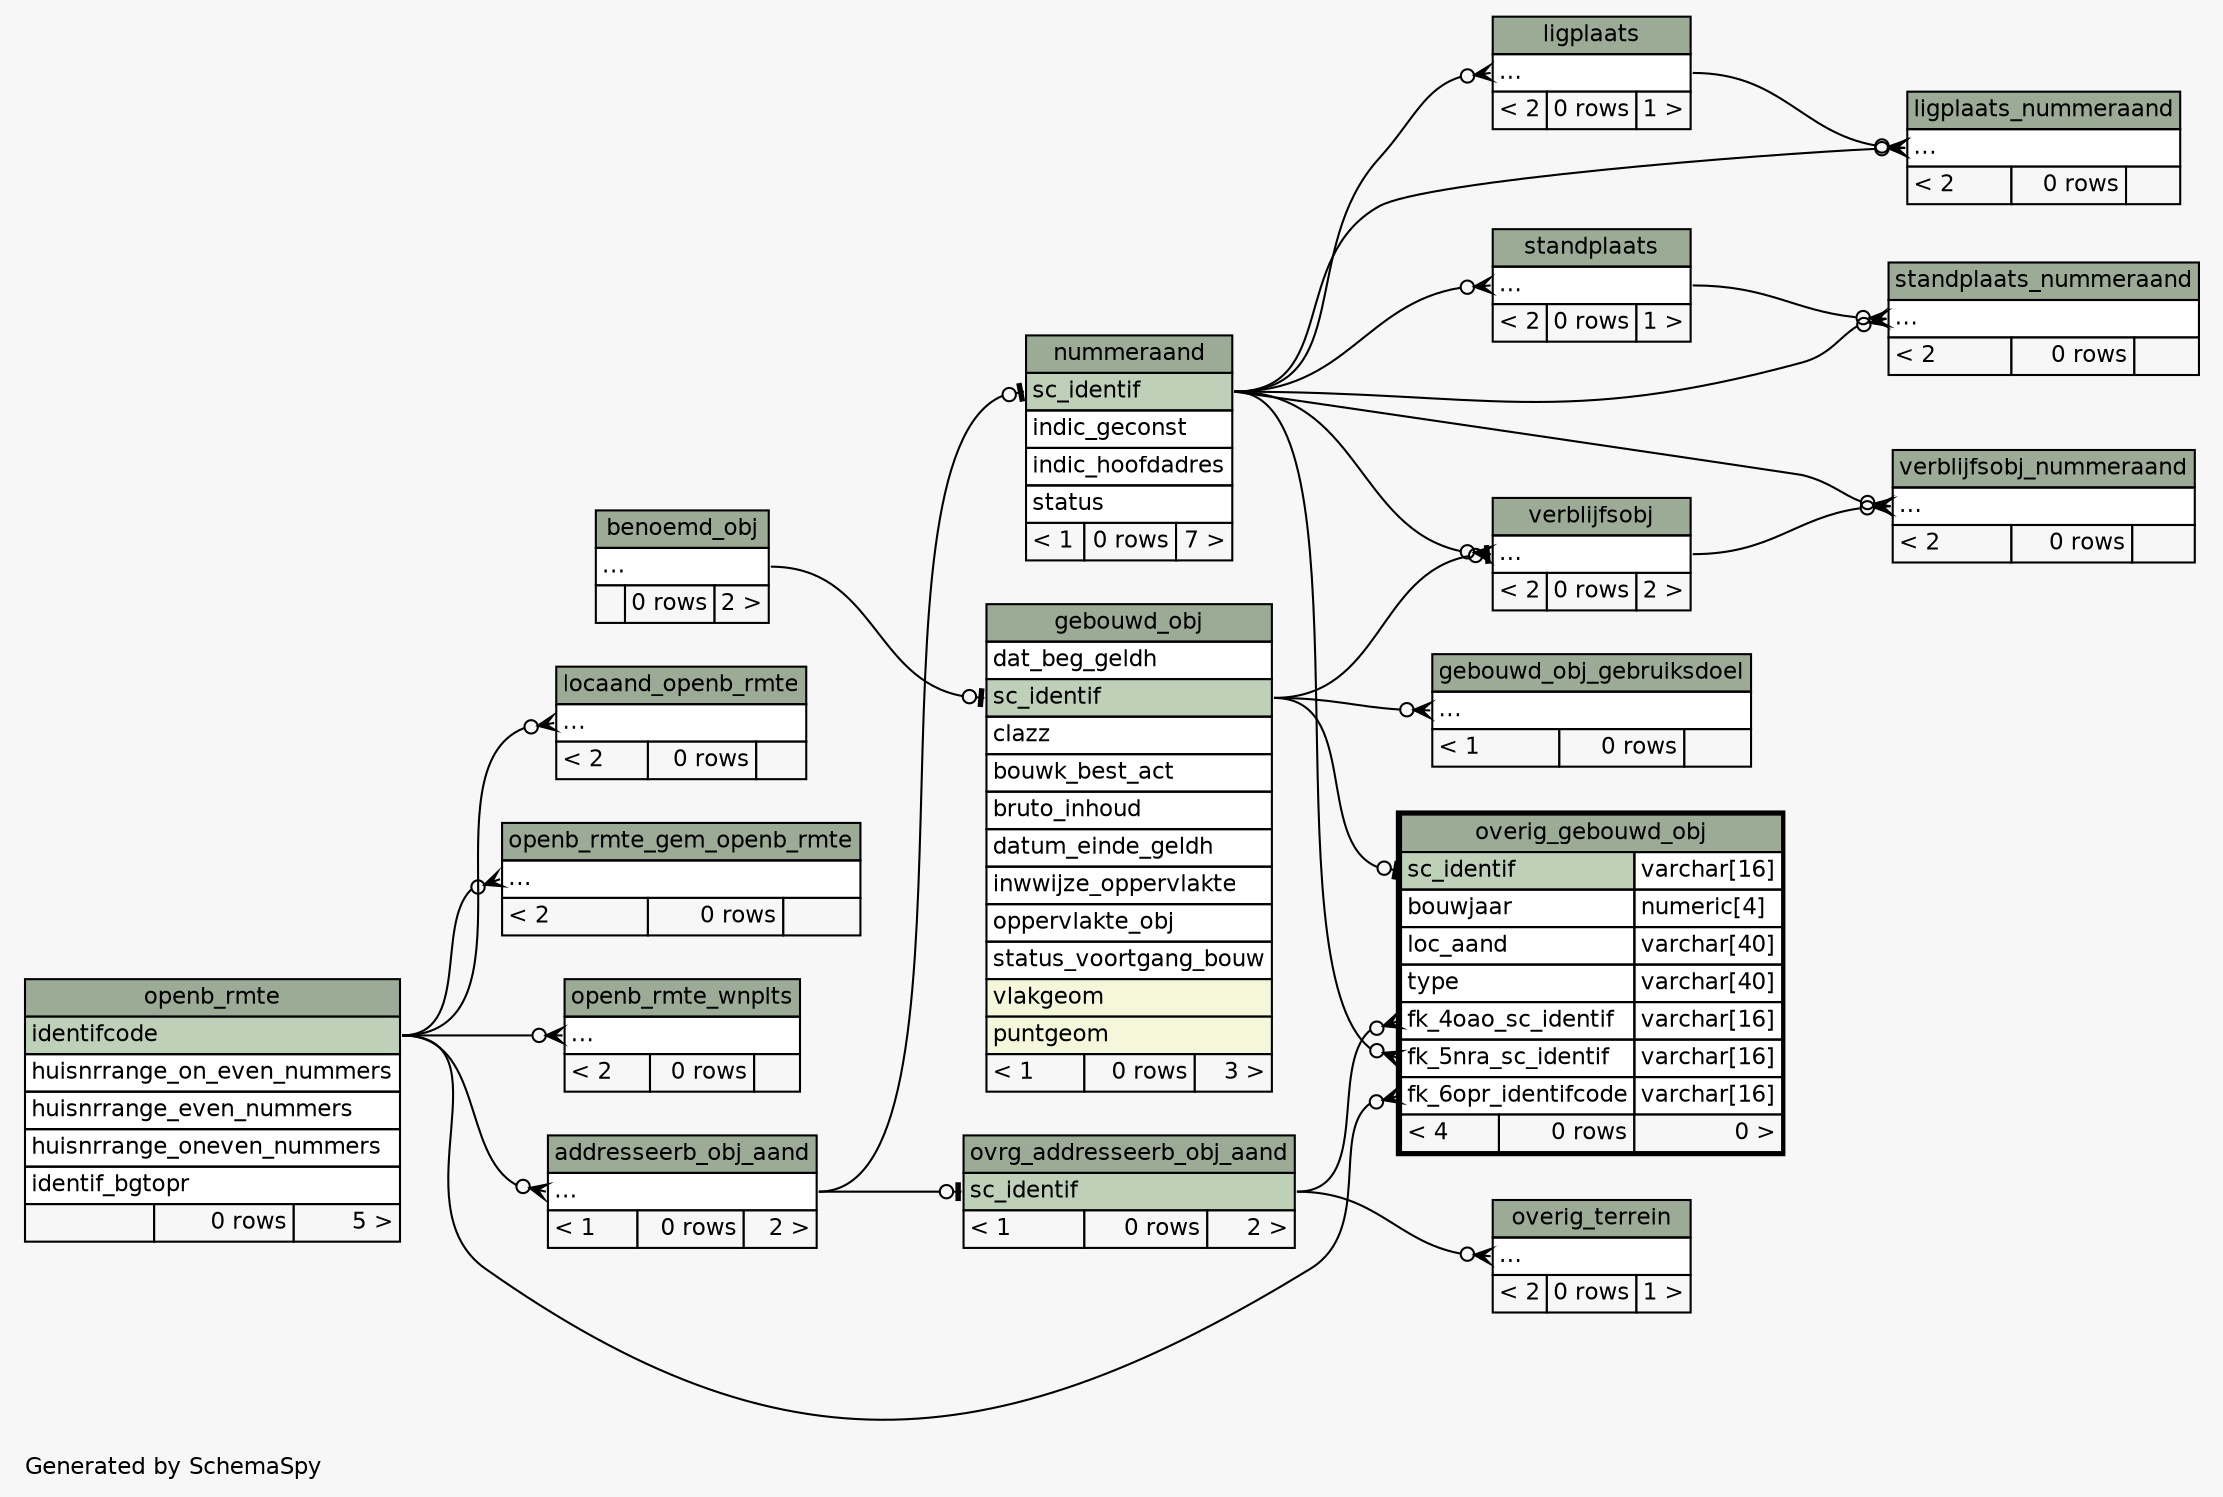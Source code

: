 // dot 2.40.1 on Linux 4.18.0-13-generic
// SchemaSpy rev Unknown
digraph "twoDegreesRelationshipsDiagram" {
  graph [
    rankdir="RL"
    bgcolor="#f7f7f7"
    label="\nGenerated by SchemaSpy"
    labeljust="l"
    nodesep="0.18"
    ranksep="0.46"
    fontname="Helvetica"
    fontsize="11"
  ];
  node [
    fontname="Helvetica"
    fontsize="11"
    shape="plaintext"
  ];
  edge [
    arrowsize="0.8"
  ];
  "addresseerb_obj_aand":"elipses":w -> "openb_rmte":"identifcode":e [arrowhead=none dir=back arrowtail=crowodot];
  "gebouwd_obj":"sc_identif":w -> "benoemd_obj":"elipses":e [arrowhead=none dir=back arrowtail=teeodot];
  "gebouwd_obj_gebruiksdoel":"elipses":w -> "gebouwd_obj":"sc_identif":e [arrowhead=none dir=back arrowtail=crowodot];
  "ligplaats":"elipses":w -> "nummeraand":"sc_identif":e [arrowhead=none dir=back arrowtail=crowodot];
  "ligplaats_nummeraand":"elipses":w -> "ligplaats":"elipses":e [arrowhead=none dir=back arrowtail=crowodot];
  "ligplaats_nummeraand":"elipses":w -> "nummeraand":"sc_identif":e [arrowhead=none dir=back arrowtail=crowodot];
  "locaand_openb_rmte":"elipses":w -> "openb_rmte":"identifcode":e [arrowhead=none dir=back arrowtail=crowodot];
  "nummeraand":"sc_identif":w -> "addresseerb_obj_aand":"elipses":e [arrowhead=none dir=back arrowtail=teeodot];
  "openb_rmte_gem_openb_rmte":"elipses":w -> "openb_rmte":"identifcode":e [arrowhead=none dir=back arrowtail=crowodot];
  "openb_rmte_wnplts":"elipses":w -> "openb_rmte":"identifcode":e [arrowhead=none dir=back arrowtail=crowodot];
  "overig_gebouwd_obj":"fk_4oao_sc_identif":w -> "ovrg_addresseerb_obj_aand":"sc_identif":e [arrowhead=none dir=back arrowtail=crowodot];
  "overig_gebouwd_obj":"fk_5nra_sc_identif":w -> "nummeraand":"sc_identif":e [arrowhead=none dir=back arrowtail=crowodot];
  "overig_gebouwd_obj":"fk_6opr_identifcode":w -> "openb_rmte":"identifcode":e [arrowhead=none dir=back arrowtail=crowodot];
  "overig_gebouwd_obj":"sc_identif":w -> "gebouwd_obj":"sc_identif":e [arrowhead=none dir=back arrowtail=teeodot];
  "overig_terrein":"elipses":w -> "ovrg_addresseerb_obj_aand":"sc_identif":e [arrowhead=none dir=back arrowtail=crowodot];
  "ovrg_addresseerb_obj_aand":"sc_identif":w -> "addresseerb_obj_aand":"elipses":e [arrowhead=none dir=back arrowtail=teeodot];
  "standplaats":"elipses":w -> "nummeraand":"sc_identif":e [arrowhead=none dir=back arrowtail=crowodot];
  "standplaats_nummeraand":"elipses":w -> "standplaats":"elipses":e [arrowhead=none dir=back arrowtail=crowodot];
  "standplaats_nummeraand":"elipses":w -> "nummeraand":"sc_identif":e [arrowhead=none dir=back arrowtail=crowodot];
  "verblijfsobj":"elipses":w -> "nummeraand":"sc_identif":e [arrowhead=none dir=back arrowtail=crowodot];
  "verblijfsobj":"elipses":w -> "gebouwd_obj":"sc_identif":e [arrowhead=none dir=back arrowtail=teeodot];
  "verblijfsobj_nummeraand":"elipses":w -> "verblijfsobj":"elipses":e [arrowhead=none dir=back arrowtail=crowodot];
  "verblijfsobj_nummeraand":"elipses":w -> "nummeraand":"sc_identif":e [arrowhead=none dir=back arrowtail=crowodot];
  "addresseerb_obj_aand" [
    label=<
    <TABLE BORDER="0" CELLBORDER="1" CELLSPACING="0" BGCOLOR="#ffffff">
      <TR><TD COLSPAN="3" BGCOLOR="#9bab96" ALIGN="CENTER">addresseerb_obj_aand</TD></TR>
      <TR><TD PORT="elipses" COLSPAN="3" ALIGN="LEFT">...</TD></TR>
      <TR><TD ALIGN="LEFT" BGCOLOR="#f7f7f7">&lt; 1</TD><TD ALIGN="RIGHT" BGCOLOR="#f7f7f7">0 rows</TD><TD ALIGN="RIGHT" BGCOLOR="#f7f7f7">2 &gt;</TD></TR>
    </TABLE>>
    URL="addresseerb_obj_aand.html"
    tooltip="addresseerb_obj_aand"
  ];
  "benoemd_obj" [
    label=<
    <TABLE BORDER="0" CELLBORDER="1" CELLSPACING="0" BGCOLOR="#ffffff">
      <TR><TD COLSPAN="3" BGCOLOR="#9bab96" ALIGN="CENTER">benoemd_obj</TD></TR>
      <TR><TD PORT="elipses" COLSPAN="3" ALIGN="LEFT">...</TD></TR>
      <TR><TD ALIGN="LEFT" BGCOLOR="#f7f7f7">  </TD><TD ALIGN="RIGHT" BGCOLOR="#f7f7f7">0 rows</TD><TD ALIGN="RIGHT" BGCOLOR="#f7f7f7">2 &gt;</TD></TR>
    </TABLE>>
    URL="benoemd_obj.html"
    tooltip="benoemd_obj"
  ];
  "gebouwd_obj" [
    label=<
    <TABLE BORDER="0" CELLBORDER="1" CELLSPACING="0" BGCOLOR="#ffffff">
      <TR><TD COLSPAN="3" BGCOLOR="#9bab96" ALIGN="CENTER">gebouwd_obj</TD></TR>
      <TR><TD PORT="dat_beg_geldh" COLSPAN="3" ALIGN="LEFT">dat_beg_geldh</TD></TR>
      <TR><TD PORT="sc_identif" COLSPAN="3" BGCOLOR="#bed1b8" ALIGN="LEFT">sc_identif</TD></TR>
      <TR><TD PORT="clazz" COLSPAN="3" ALIGN="LEFT">clazz</TD></TR>
      <TR><TD PORT="bouwk_best_act" COLSPAN="3" ALIGN="LEFT">bouwk_best_act</TD></TR>
      <TR><TD PORT="bruto_inhoud" COLSPAN="3" ALIGN="LEFT">bruto_inhoud</TD></TR>
      <TR><TD PORT="datum_einde_geldh" COLSPAN="3" ALIGN="LEFT">datum_einde_geldh</TD></TR>
      <TR><TD PORT="inwwijze_oppervlakte" COLSPAN="3" ALIGN="LEFT">inwwijze_oppervlakte</TD></TR>
      <TR><TD PORT="oppervlakte_obj" COLSPAN="3" ALIGN="LEFT">oppervlakte_obj</TD></TR>
      <TR><TD PORT="status_voortgang_bouw" COLSPAN="3" ALIGN="LEFT">status_voortgang_bouw</TD></TR>
      <TR><TD PORT="vlakgeom" COLSPAN="3" BGCOLOR="#f4f7da" ALIGN="LEFT">vlakgeom</TD></TR>
      <TR><TD PORT="puntgeom" COLSPAN="3" BGCOLOR="#f4f7da" ALIGN="LEFT">puntgeom</TD></TR>
      <TR><TD ALIGN="LEFT" BGCOLOR="#f7f7f7">&lt; 1</TD><TD ALIGN="RIGHT" BGCOLOR="#f7f7f7">0 rows</TD><TD ALIGN="RIGHT" BGCOLOR="#f7f7f7">3 &gt;</TD></TR>
    </TABLE>>
    URL="gebouwd_obj.html"
    tooltip="gebouwd_obj"
  ];
  "gebouwd_obj_gebruiksdoel" [
    label=<
    <TABLE BORDER="0" CELLBORDER="1" CELLSPACING="0" BGCOLOR="#ffffff">
      <TR><TD COLSPAN="3" BGCOLOR="#9bab96" ALIGN="CENTER">gebouwd_obj_gebruiksdoel</TD></TR>
      <TR><TD PORT="elipses" COLSPAN="3" ALIGN="LEFT">...</TD></TR>
      <TR><TD ALIGN="LEFT" BGCOLOR="#f7f7f7">&lt; 1</TD><TD ALIGN="RIGHT" BGCOLOR="#f7f7f7">0 rows</TD><TD ALIGN="RIGHT" BGCOLOR="#f7f7f7">  </TD></TR>
    </TABLE>>
    URL="gebouwd_obj_gebruiksdoel.html"
    tooltip="gebouwd_obj_gebruiksdoel"
  ];
  "ligplaats" [
    label=<
    <TABLE BORDER="0" CELLBORDER="1" CELLSPACING="0" BGCOLOR="#ffffff">
      <TR><TD COLSPAN="3" BGCOLOR="#9bab96" ALIGN="CENTER">ligplaats</TD></TR>
      <TR><TD PORT="elipses" COLSPAN="3" ALIGN="LEFT">...</TD></TR>
      <TR><TD ALIGN="LEFT" BGCOLOR="#f7f7f7">&lt; 2</TD><TD ALIGN="RIGHT" BGCOLOR="#f7f7f7">0 rows</TD><TD ALIGN="RIGHT" BGCOLOR="#f7f7f7">1 &gt;</TD></TR>
    </TABLE>>
    URL="ligplaats.html"
    tooltip="ligplaats"
  ];
  "ligplaats_nummeraand" [
    label=<
    <TABLE BORDER="0" CELLBORDER="1" CELLSPACING="0" BGCOLOR="#ffffff">
      <TR><TD COLSPAN="3" BGCOLOR="#9bab96" ALIGN="CENTER">ligplaats_nummeraand</TD></TR>
      <TR><TD PORT="elipses" COLSPAN="3" ALIGN="LEFT">...</TD></TR>
      <TR><TD ALIGN="LEFT" BGCOLOR="#f7f7f7">&lt; 2</TD><TD ALIGN="RIGHT" BGCOLOR="#f7f7f7">0 rows</TD><TD ALIGN="RIGHT" BGCOLOR="#f7f7f7">  </TD></TR>
    </TABLE>>
    URL="ligplaats_nummeraand.html"
    tooltip="ligplaats_nummeraand"
  ];
  "locaand_openb_rmte" [
    label=<
    <TABLE BORDER="0" CELLBORDER="1" CELLSPACING="0" BGCOLOR="#ffffff">
      <TR><TD COLSPAN="3" BGCOLOR="#9bab96" ALIGN="CENTER">locaand_openb_rmte</TD></TR>
      <TR><TD PORT="elipses" COLSPAN="3" ALIGN="LEFT">...</TD></TR>
      <TR><TD ALIGN="LEFT" BGCOLOR="#f7f7f7">&lt; 2</TD><TD ALIGN="RIGHT" BGCOLOR="#f7f7f7">0 rows</TD><TD ALIGN="RIGHT" BGCOLOR="#f7f7f7">  </TD></TR>
    </TABLE>>
    URL="locaand_openb_rmte.html"
    tooltip="locaand_openb_rmte"
  ];
  "nummeraand" [
    label=<
    <TABLE BORDER="0" CELLBORDER="1" CELLSPACING="0" BGCOLOR="#ffffff">
      <TR><TD COLSPAN="3" BGCOLOR="#9bab96" ALIGN="CENTER">nummeraand</TD></TR>
      <TR><TD PORT="sc_identif" COLSPAN="3" BGCOLOR="#bed1b8" ALIGN="LEFT">sc_identif</TD></TR>
      <TR><TD PORT="indic_geconst" COLSPAN="3" ALIGN="LEFT">indic_geconst</TD></TR>
      <TR><TD PORT="indic_hoofdadres" COLSPAN="3" ALIGN="LEFT">indic_hoofdadres</TD></TR>
      <TR><TD PORT="status" COLSPAN="3" ALIGN="LEFT">status</TD></TR>
      <TR><TD ALIGN="LEFT" BGCOLOR="#f7f7f7">&lt; 1</TD><TD ALIGN="RIGHT" BGCOLOR="#f7f7f7">0 rows</TD><TD ALIGN="RIGHT" BGCOLOR="#f7f7f7">7 &gt;</TD></TR>
    </TABLE>>
    URL="nummeraand.html"
    tooltip="nummeraand"
  ];
  "openb_rmte" [
    label=<
    <TABLE BORDER="0" CELLBORDER="1" CELLSPACING="0" BGCOLOR="#ffffff">
      <TR><TD COLSPAN="3" BGCOLOR="#9bab96" ALIGN="CENTER">openb_rmte</TD></TR>
      <TR><TD PORT="identifcode" COLSPAN="3" BGCOLOR="#bed1b8" ALIGN="LEFT">identifcode</TD></TR>
      <TR><TD PORT="huisnrrange_on_even_nummers" COLSPAN="3" ALIGN="LEFT">huisnrrange_on_even_nummers</TD></TR>
      <TR><TD PORT="huisnrrange_even_nummers" COLSPAN="3" ALIGN="LEFT">huisnrrange_even_nummers</TD></TR>
      <TR><TD PORT="huisnrrange_oneven_nummers" COLSPAN="3" ALIGN="LEFT">huisnrrange_oneven_nummers</TD></TR>
      <TR><TD PORT="identif_bgtopr" COLSPAN="3" ALIGN="LEFT">identif_bgtopr</TD></TR>
      <TR><TD ALIGN="LEFT" BGCOLOR="#f7f7f7">  </TD><TD ALIGN="RIGHT" BGCOLOR="#f7f7f7">0 rows</TD><TD ALIGN="RIGHT" BGCOLOR="#f7f7f7">5 &gt;</TD></TR>
    </TABLE>>
    URL="openb_rmte.html"
    tooltip="openb_rmte"
  ];
  "openb_rmte_gem_openb_rmte" [
    label=<
    <TABLE BORDER="0" CELLBORDER="1" CELLSPACING="0" BGCOLOR="#ffffff">
      <TR><TD COLSPAN="3" BGCOLOR="#9bab96" ALIGN="CENTER">openb_rmte_gem_openb_rmte</TD></TR>
      <TR><TD PORT="elipses" COLSPAN="3" ALIGN="LEFT">...</TD></TR>
      <TR><TD ALIGN="LEFT" BGCOLOR="#f7f7f7">&lt; 2</TD><TD ALIGN="RIGHT" BGCOLOR="#f7f7f7">0 rows</TD><TD ALIGN="RIGHT" BGCOLOR="#f7f7f7">  </TD></TR>
    </TABLE>>
    URL="openb_rmte_gem_openb_rmte.html"
    tooltip="openb_rmte_gem_openb_rmte"
  ];
  "openb_rmte_wnplts" [
    label=<
    <TABLE BORDER="0" CELLBORDER="1" CELLSPACING="0" BGCOLOR="#ffffff">
      <TR><TD COLSPAN="3" BGCOLOR="#9bab96" ALIGN="CENTER">openb_rmte_wnplts</TD></TR>
      <TR><TD PORT="elipses" COLSPAN="3" ALIGN="LEFT">...</TD></TR>
      <TR><TD ALIGN="LEFT" BGCOLOR="#f7f7f7">&lt; 2</TD><TD ALIGN="RIGHT" BGCOLOR="#f7f7f7">0 rows</TD><TD ALIGN="RIGHT" BGCOLOR="#f7f7f7">  </TD></TR>
    </TABLE>>
    URL="openb_rmte_wnplts.html"
    tooltip="openb_rmte_wnplts"
  ];
  "overig_gebouwd_obj" [
    label=<
    <TABLE BORDER="2" CELLBORDER="1" CELLSPACING="0" BGCOLOR="#ffffff">
      <TR><TD COLSPAN="3" BGCOLOR="#9bab96" ALIGN="CENTER">overig_gebouwd_obj</TD></TR>
      <TR><TD PORT="sc_identif" COLSPAN="2" BGCOLOR="#bed1b8" ALIGN="LEFT">sc_identif</TD><TD PORT="sc_identif.type" ALIGN="LEFT">varchar[16]</TD></TR>
      <TR><TD PORT="bouwjaar" COLSPAN="2" ALIGN="LEFT">bouwjaar</TD><TD PORT="bouwjaar.type" ALIGN="LEFT">numeric[4]</TD></TR>
      <TR><TD PORT="loc_aand" COLSPAN="2" ALIGN="LEFT">loc_aand</TD><TD PORT="loc_aand.type" ALIGN="LEFT">varchar[40]</TD></TR>
      <TR><TD PORT="type" COLSPAN="2" ALIGN="LEFT">type</TD><TD PORT="type.type" ALIGN="LEFT">varchar[40]</TD></TR>
      <TR><TD PORT="fk_4oao_sc_identif" COLSPAN="2" ALIGN="LEFT">fk_4oao_sc_identif</TD><TD PORT="fk_4oao_sc_identif.type" ALIGN="LEFT">varchar[16]</TD></TR>
      <TR><TD PORT="fk_5nra_sc_identif" COLSPAN="2" ALIGN="LEFT">fk_5nra_sc_identif</TD><TD PORT="fk_5nra_sc_identif.type" ALIGN="LEFT">varchar[16]</TD></TR>
      <TR><TD PORT="fk_6opr_identifcode" COLSPAN="2" ALIGN="LEFT">fk_6opr_identifcode</TD><TD PORT="fk_6opr_identifcode.type" ALIGN="LEFT">varchar[16]</TD></TR>
      <TR><TD ALIGN="LEFT" BGCOLOR="#f7f7f7">&lt; 4</TD><TD ALIGN="RIGHT" BGCOLOR="#f7f7f7">0 rows</TD><TD ALIGN="RIGHT" BGCOLOR="#f7f7f7">0 &gt;</TD></TR>
    </TABLE>>
    URL="overig_gebouwd_obj.html"
    tooltip="overig_gebouwd_obj"
  ];
  "overig_terrein" [
    label=<
    <TABLE BORDER="0" CELLBORDER="1" CELLSPACING="0" BGCOLOR="#ffffff">
      <TR><TD COLSPAN="3" BGCOLOR="#9bab96" ALIGN="CENTER">overig_terrein</TD></TR>
      <TR><TD PORT="elipses" COLSPAN="3" ALIGN="LEFT">...</TD></TR>
      <TR><TD ALIGN="LEFT" BGCOLOR="#f7f7f7">&lt; 2</TD><TD ALIGN="RIGHT" BGCOLOR="#f7f7f7">0 rows</TD><TD ALIGN="RIGHT" BGCOLOR="#f7f7f7">1 &gt;</TD></TR>
    </TABLE>>
    URL="overig_terrein.html"
    tooltip="overig_terrein"
  ];
  "ovrg_addresseerb_obj_aand" [
    label=<
    <TABLE BORDER="0" CELLBORDER="1" CELLSPACING="0" BGCOLOR="#ffffff">
      <TR><TD COLSPAN="3" BGCOLOR="#9bab96" ALIGN="CENTER">ovrg_addresseerb_obj_aand</TD></TR>
      <TR><TD PORT="sc_identif" COLSPAN="3" BGCOLOR="#bed1b8" ALIGN="LEFT">sc_identif</TD></TR>
      <TR><TD ALIGN="LEFT" BGCOLOR="#f7f7f7">&lt; 1</TD><TD ALIGN="RIGHT" BGCOLOR="#f7f7f7">0 rows</TD><TD ALIGN="RIGHT" BGCOLOR="#f7f7f7">2 &gt;</TD></TR>
    </TABLE>>
    URL="ovrg_addresseerb_obj_aand.html"
    tooltip="ovrg_addresseerb_obj_aand"
  ];
  "standplaats" [
    label=<
    <TABLE BORDER="0" CELLBORDER="1" CELLSPACING="0" BGCOLOR="#ffffff">
      <TR><TD COLSPAN="3" BGCOLOR="#9bab96" ALIGN="CENTER">standplaats</TD></TR>
      <TR><TD PORT="elipses" COLSPAN="3" ALIGN="LEFT">...</TD></TR>
      <TR><TD ALIGN="LEFT" BGCOLOR="#f7f7f7">&lt; 2</TD><TD ALIGN="RIGHT" BGCOLOR="#f7f7f7">0 rows</TD><TD ALIGN="RIGHT" BGCOLOR="#f7f7f7">1 &gt;</TD></TR>
    </TABLE>>
    URL="standplaats.html"
    tooltip="standplaats"
  ];
  "standplaats_nummeraand" [
    label=<
    <TABLE BORDER="0" CELLBORDER="1" CELLSPACING="0" BGCOLOR="#ffffff">
      <TR><TD COLSPAN="3" BGCOLOR="#9bab96" ALIGN="CENTER">standplaats_nummeraand</TD></TR>
      <TR><TD PORT="elipses" COLSPAN="3" ALIGN="LEFT">...</TD></TR>
      <TR><TD ALIGN="LEFT" BGCOLOR="#f7f7f7">&lt; 2</TD><TD ALIGN="RIGHT" BGCOLOR="#f7f7f7">0 rows</TD><TD ALIGN="RIGHT" BGCOLOR="#f7f7f7">  </TD></TR>
    </TABLE>>
    URL="standplaats_nummeraand.html"
    tooltip="standplaats_nummeraand"
  ];
  "verblijfsobj" [
    label=<
    <TABLE BORDER="0" CELLBORDER="1" CELLSPACING="0" BGCOLOR="#ffffff">
      <TR><TD COLSPAN="3" BGCOLOR="#9bab96" ALIGN="CENTER">verblijfsobj</TD></TR>
      <TR><TD PORT="elipses" COLSPAN="3" ALIGN="LEFT">...</TD></TR>
      <TR><TD ALIGN="LEFT" BGCOLOR="#f7f7f7">&lt; 2</TD><TD ALIGN="RIGHT" BGCOLOR="#f7f7f7">0 rows</TD><TD ALIGN="RIGHT" BGCOLOR="#f7f7f7">2 &gt;</TD></TR>
    </TABLE>>
    URL="verblijfsobj.html"
    tooltip="verblijfsobj"
  ];
  "verblijfsobj_nummeraand" [
    label=<
    <TABLE BORDER="0" CELLBORDER="1" CELLSPACING="0" BGCOLOR="#ffffff">
      <TR><TD COLSPAN="3" BGCOLOR="#9bab96" ALIGN="CENTER">verblijfsobj_nummeraand</TD></TR>
      <TR><TD PORT="elipses" COLSPAN="3" ALIGN="LEFT">...</TD></TR>
      <TR><TD ALIGN="LEFT" BGCOLOR="#f7f7f7">&lt; 2</TD><TD ALIGN="RIGHT" BGCOLOR="#f7f7f7">0 rows</TD><TD ALIGN="RIGHT" BGCOLOR="#f7f7f7">  </TD></TR>
    </TABLE>>
    URL="verblijfsobj_nummeraand.html"
    tooltip="verblijfsobj_nummeraand"
  ];
}
